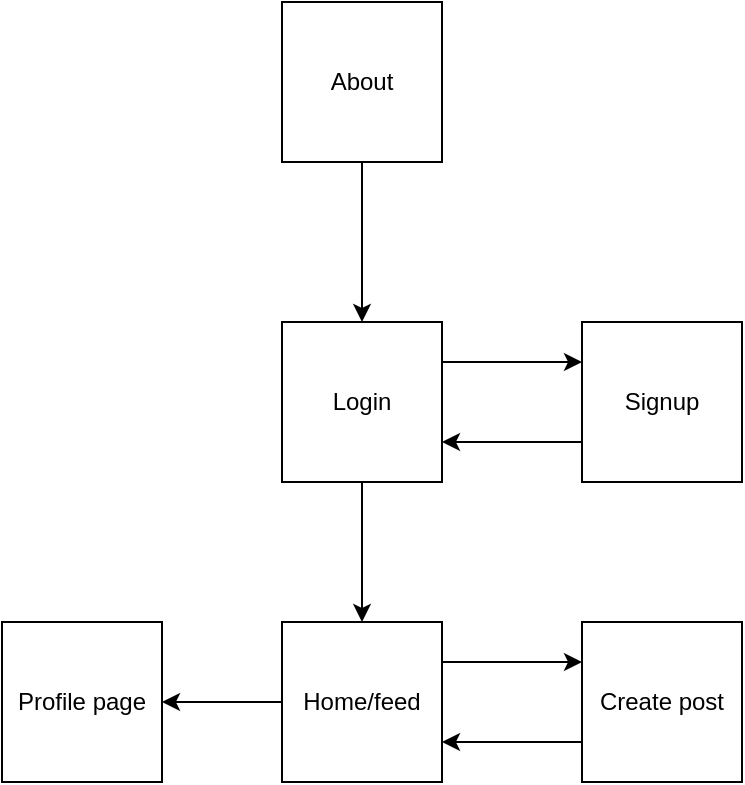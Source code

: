 <mxfile version="20.8.20" type="github" pages="2">
  <diagram name="Page-flow" id="tv-1fRhKRmWAG3hEdSQ7">
    <mxGraphModel dx="787" dy="616" grid="1" gridSize="10" guides="1" tooltips="1" connect="1" arrows="1" fold="1" page="1" pageScale="1" pageWidth="827" pageHeight="1169" math="0" shadow="0">
      <root>
        <mxCell id="0" />
        <mxCell id="1" parent="0" />
        <mxCell id="XF3re5rTB-hsOwSzjU_H-4" style="edgeStyle=orthogonalEdgeStyle;rounded=0;orthogonalLoop=1;jettySize=auto;html=1;" edge="1" parent="1" source="XF3re5rTB-hsOwSzjU_H-2" target="XF3re5rTB-hsOwSzjU_H-3">
          <mxGeometry relative="1" as="geometry" />
        </mxCell>
        <mxCell id="XF3re5rTB-hsOwSzjU_H-2" value="About" style="whiteSpace=wrap;html=1;aspect=fixed;" vertex="1" parent="1">
          <mxGeometry x="250" y="60" width="80" height="80" as="geometry" />
        </mxCell>
        <mxCell id="XF3re5rTB-hsOwSzjU_H-6" style="edgeStyle=orthogonalEdgeStyle;rounded=0;orthogonalLoop=1;jettySize=auto;html=1;" edge="1" parent="1" source="XF3re5rTB-hsOwSzjU_H-3" target="XF3re5rTB-hsOwSzjU_H-5">
          <mxGeometry relative="1" as="geometry">
            <Array as="points">
              <mxPoint x="360" y="240" />
              <mxPoint x="360" y="240" />
            </Array>
          </mxGeometry>
        </mxCell>
        <mxCell id="XF3re5rTB-hsOwSzjU_H-10" style="edgeStyle=orthogonalEdgeStyle;rounded=0;orthogonalLoop=1;jettySize=auto;html=1;" edge="1" parent="1" source="XF3re5rTB-hsOwSzjU_H-3" target="XF3re5rTB-hsOwSzjU_H-9">
          <mxGeometry relative="1" as="geometry" />
        </mxCell>
        <mxCell id="XF3re5rTB-hsOwSzjU_H-3" value="Login" style="whiteSpace=wrap;html=1;aspect=fixed;" vertex="1" parent="1">
          <mxGeometry x="250" y="220" width="80" height="80" as="geometry" />
        </mxCell>
        <mxCell id="XF3re5rTB-hsOwSzjU_H-8" style="edgeStyle=orthogonalEdgeStyle;rounded=0;orthogonalLoop=1;jettySize=auto;html=1;" edge="1" parent="1" source="XF3re5rTB-hsOwSzjU_H-5" target="XF3re5rTB-hsOwSzjU_H-3">
          <mxGeometry relative="1" as="geometry">
            <Array as="points">
              <mxPoint x="370" y="280" />
              <mxPoint x="370" y="280" />
            </Array>
          </mxGeometry>
        </mxCell>
        <mxCell id="XF3re5rTB-hsOwSzjU_H-5" value="Signup" style="whiteSpace=wrap;html=1;aspect=fixed;" vertex="1" parent="1">
          <mxGeometry x="400" y="220" width="80" height="80" as="geometry" />
        </mxCell>
        <mxCell id="XF3re5rTB-hsOwSzjU_H-12" style="edgeStyle=orthogonalEdgeStyle;rounded=0;orthogonalLoop=1;jettySize=auto;html=1;" edge="1" parent="1" source="XF3re5rTB-hsOwSzjU_H-9" target="XF3re5rTB-hsOwSzjU_H-11">
          <mxGeometry relative="1" as="geometry">
            <Array as="points">
              <mxPoint x="370" y="390" />
              <mxPoint x="370" y="390" />
            </Array>
          </mxGeometry>
        </mxCell>
        <mxCell id="XF3re5rTB-hsOwSzjU_H-16" style="edgeStyle=orthogonalEdgeStyle;rounded=0;orthogonalLoop=1;jettySize=auto;html=1;" edge="1" parent="1" source="XF3re5rTB-hsOwSzjU_H-9" target="XF3re5rTB-hsOwSzjU_H-15">
          <mxGeometry relative="1" as="geometry" />
        </mxCell>
        <mxCell id="XF3re5rTB-hsOwSzjU_H-9" value="Home/feed" style="whiteSpace=wrap;html=1;aspect=fixed;" vertex="1" parent="1">
          <mxGeometry x="250" y="370" width="80" height="80" as="geometry" />
        </mxCell>
        <mxCell id="XF3re5rTB-hsOwSzjU_H-13" style="edgeStyle=orthogonalEdgeStyle;rounded=0;orthogonalLoop=1;jettySize=auto;html=1;" edge="1" parent="1" source="XF3re5rTB-hsOwSzjU_H-11" target="XF3re5rTB-hsOwSzjU_H-9">
          <mxGeometry relative="1" as="geometry">
            <Array as="points">
              <mxPoint x="360" y="430" />
              <mxPoint x="360" y="430" />
            </Array>
          </mxGeometry>
        </mxCell>
        <mxCell id="XF3re5rTB-hsOwSzjU_H-11" value="Create post" style="whiteSpace=wrap;html=1;aspect=fixed;" vertex="1" parent="1">
          <mxGeometry x="400" y="370" width="80" height="80" as="geometry" />
        </mxCell>
        <mxCell id="XF3re5rTB-hsOwSzjU_H-15" value="Profile page" style="whiteSpace=wrap;html=1;aspect=fixed;" vertex="1" parent="1">
          <mxGeometry x="110" y="370" width="80" height="80" as="geometry" />
        </mxCell>
      </root>
    </mxGraphModel>
  </diagram>
  <diagram id="KaZuoaODfeQHSQhIOXnh" name="Api">
    <mxGraphModel dx="885" dy="693" grid="1" gridSize="10" guides="1" tooltips="1" connect="1" arrows="1" fold="1" page="1" pageScale="1" pageWidth="827" pageHeight="1169" math="0" shadow="0">
      <root>
        <mxCell id="0" />
        <mxCell id="1" parent="0" />
        <mxCell id="gZDjJ3JF_Iqb5NZqJBhA-4" value="DB" style="rhombus;whiteSpace=wrap;html=1;" vertex="1" parent="1">
          <mxGeometry x="84" y="256" width="80" height="80" as="geometry" />
        </mxCell>
        <mxCell id="gZDjJ3JF_Iqb5NZqJBhA-23" style="edgeStyle=orthogonalEdgeStyle;rounded=0;orthogonalLoop=1;jettySize=auto;html=1;" edge="1" parent="1" source="gZDjJ3JF_Iqb5NZqJBhA-7" target="gZDjJ3JF_Iqb5NZqJBhA-4">
          <mxGeometry relative="1" as="geometry" />
        </mxCell>
        <mxCell id="gZDjJ3JF_Iqb5NZqJBhA-7" value="StorageCommunicator" style="swimlane;fontStyle=0;childLayout=stackLayout;horizontal=1;startSize=30;horizontalStack=0;resizeParent=1;resizeParentMax=0;resizeLast=0;collapsible=1;marginBottom=0;whiteSpace=wrap;html=1;" vertex="1" parent="1">
          <mxGeometry x="224" y="236" width="140" height="120" as="geometry" />
        </mxCell>
        <mxCell id="gZDjJ3JF_Iqb5NZqJBhA-8" value="Item 1" style="text;strokeColor=none;fillColor=none;align=left;verticalAlign=middle;spacingLeft=4;spacingRight=4;overflow=hidden;points=[[0,0.5],[1,0.5]];portConstraint=eastwest;rotatable=0;whiteSpace=wrap;html=1;" vertex="1" parent="gZDjJ3JF_Iqb5NZqJBhA-7">
          <mxGeometry y="30" width="140" height="30" as="geometry" />
        </mxCell>
        <mxCell id="gZDjJ3JF_Iqb5NZqJBhA-9" value="Item 2" style="text;strokeColor=none;fillColor=none;align=left;verticalAlign=middle;spacingLeft=4;spacingRight=4;overflow=hidden;points=[[0,0.5],[1,0.5]];portConstraint=eastwest;rotatable=0;whiteSpace=wrap;html=1;" vertex="1" parent="gZDjJ3JF_Iqb5NZqJBhA-7">
          <mxGeometry y="60" width="140" height="30" as="geometry" />
        </mxCell>
        <mxCell id="gZDjJ3JF_Iqb5NZqJBhA-10" value="Item 3" style="text;strokeColor=none;fillColor=none;align=left;verticalAlign=middle;spacingLeft=4;spacingRight=4;overflow=hidden;points=[[0,0.5],[1,0.5]];portConstraint=eastwest;rotatable=0;whiteSpace=wrap;html=1;" vertex="1" parent="gZDjJ3JF_Iqb5NZqJBhA-7">
          <mxGeometry y="90" width="140" height="30" as="geometry" />
        </mxCell>
        <mxCell id="gZDjJ3JF_Iqb5NZqJBhA-24" style="edgeStyle=orthogonalEdgeStyle;rounded=0;orthogonalLoop=1;jettySize=auto;html=1;exitX=0.5;exitY=0;exitDx=0;exitDy=0;" edge="1" parent="1" source="gZDjJ3JF_Iqb5NZqJBhA-11" target="gZDjJ3JF_Iqb5NZqJBhA-7">
          <mxGeometry relative="1" as="geometry" />
        </mxCell>
        <mxCell id="gZDjJ3JF_Iqb5NZqJBhA-11" value="LoginValidator" style="swimlane;fontStyle=0;childLayout=stackLayout;horizontal=1;startSize=30;horizontalStack=0;resizeParent=1;resizeParentMax=0;resizeLast=0;collapsible=1;marginBottom=0;whiteSpace=wrap;html=1;" vertex="1" parent="1">
          <mxGeometry x="224" y="416" width="140" height="120" as="geometry" />
        </mxCell>
        <mxCell id="gZDjJ3JF_Iqb5NZqJBhA-12" value="Item 1" style="text;strokeColor=none;fillColor=none;align=left;verticalAlign=middle;spacingLeft=4;spacingRight=4;overflow=hidden;points=[[0,0.5],[1,0.5]];portConstraint=eastwest;rotatable=0;whiteSpace=wrap;html=1;" vertex="1" parent="gZDjJ3JF_Iqb5NZqJBhA-11">
          <mxGeometry y="30" width="140" height="30" as="geometry" />
        </mxCell>
        <mxCell id="gZDjJ3JF_Iqb5NZqJBhA-13" value="Item 2" style="text;strokeColor=none;fillColor=none;align=left;verticalAlign=middle;spacingLeft=4;spacingRight=4;overflow=hidden;points=[[0,0.5],[1,0.5]];portConstraint=eastwest;rotatable=0;whiteSpace=wrap;html=1;" vertex="1" parent="gZDjJ3JF_Iqb5NZqJBhA-11">
          <mxGeometry y="60" width="140" height="30" as="geometry" />
        </mxCell>
        <mxCell id="gZDjJ3JF_Iqb5NZqJBhA-14" value="Item 3" style="text;strokeColor=none;fillColor=none;align=left;verticalAlign=middle;spacingLeft=4;spacingRight=4;overflow=hidden;points=[[0,0.5],[1,0.5]];portConstraint=eastwest;rotatable=0;whiteSpace=wrap;html=1;" vertex="1" parent="gZDjJ3JF_Iqb5NZqJBhA-11">
          <mxGeometry y="90" width="140" height="30" as="geometry" />
        </mxCell>
        <mxCell id="gZDjJ3JF_Iqb5NZqJBhA-36" style="edgeStyle=orthogonalEdgeStyle;rounded=0;orthogonalLoop=1;jettySize=auto;html=1;" edge="1" parent="1" source="gZDjJ3JF_Iqb5NZqJBhA-19" target="gZDjJ3JF_Iqb5NZqJBhA-29">
          <mxGeometry relative="1" as="geometry" />
        </mxCell>
        <mxCell id="gZDjJ3JF_Iqb5NZqJBhA-19" value="PostFactory" style="swimlane;fontStyle=0;childLayout=stackLayout;horizontal=1;startSize=30;horizontalStack=0;resizeParent=1;resizeParentMax=0;resizeLast=0;collapsible=1;marginBottom=0;whiteSpace=wrap;html=1;" vertex="1" parent="1">
          <mxGeometry x="424" y="416" width="140" height="120" as="geometry" />
        </mxCell>
        <mxCell id="gZDjJ3JF_Iqb5NZqJBhA-20" value="Item 1" style="text;strokeColor=none;fillColor=none;align=left;verticalAlign=middle;spacingLeft=4;spacingRight=4;overflow=hidden;points=[[0,0.5],[1,0.5]];portConstraint=eastwest;rotatable=0;whiteSpace=wrap;html=1;" vertex="1" parent="gZDjJ3JF_Iqb5NZqJBhA-19">
          <mxGeometry y="30" width="140" height="30" as="geometry" />
        </mxCell>
        <mxCell id="gZDjJ3JF_Iqb5NZqJBhA-21" value="Item 2" style="text;strokeColor=none;fillColor=none;align=left;verticalAlign=middle;spacingLeft=4;spacingRight=4;overflow=hidden;points=[[0,0.5],[1,0.5]];portConstraint=eastwest;rotatable=0;whiteSpace=wrap;html=1;" vertex="1" parent="gZDjJ3JF_Iqb5NZqJBhA-19">
          <mxGeometry y="60" width="140" height="30" as="geometry" />
        </mxCell>
        <mxCell id="gZDjJ3JF_Iqb5NZqJBhA-22" value="Item 3" style="text;strokeColor=none;fillColor=none;align=left;verticalAlign=middle;spacingLeft=4;spacingRight=4;overflow=hidden;points=[[0,0.5],[1,0.5]];portConstraint=eastwest;rotatable=0;whiteSpace=wrap;html=1;" vertex="1" parent="gZDjJ3JF_Iqb5NZqJBhA-19">
          <mxGeometry y="90" width="140" height="30" as="geometry" />
        </mxCell>
        <mxCell id="gZDjJ3JF_Iqb5NZqJBhA-27" style="edgeStyle=orthogonalEdgeStyle;rounded=0;orthogonalLoop=1;jettySize=auto;html=1;" edge="1" parent="1" source="gZDjJ3JF_Iqb5NZqJBhA-26" target="gZDjJ3JF_Iqb5NZqJBhA-11">
          <mxGeometry relative="1" as="geometry" />
        </mxCell>
        <mxCell id="gZDjJ3JF_Iqb5NZqJBhA-28" style="edgeStyle=orthogonalEdgeStyle;rounded=0;orthogonalLoop=1;jettySize=auto;html=1;" edge="1" parent="1" source="gZDjJ3JF_Iqb5NZqJBhA-26" target="gZDjJ3JF_Iqb5NZqJBhA-19">
          <mxGeometry relative="1" as="geometry" />
        </mxCell>
        <mxCell id="gZDjJ3JF_Iqb5NZqJBhA-26" value="API endpoint" style="rhombus;whiteSpace=wrap;html=1;" vertex="1" parent="1">
          <mxGeometry x="354" y="666" width="80" height="80" as="geometry" />
        </mxCell>
        <mxCell id="gZDjJ3JF_Iqb5NZqJBhA-37" style="edgeStyle=orthogonalEdgeStyle;rounded=0;orthogonalLoop=1;jettySize=auto;html=1;" edge="1" parent="1" source="gZDjJ3JF_Iqb5NZqJBhA-29" target="gZDjJ3JF_Iqb5NZqJBhA-7">
          <mxGeometry relative="1" as="geometry">
            <Array as="points">
              <mxPoint x="674" y="296" />
            </Array>
          </mxGeometry>
        </mxCell>
        <mxCell id="gZDjJ3JF_Iqb5NZqJBhA-29" value="PermissionsFilter" style="swimlane;fontStyle=0;childLayout=stackLayout;horizontal=1;startSize=30;horizontalStack=0;resizeParent=1;resizeParentMax=0;resizeLast=0;collapsible=1;marginBottom=0;whiteSpace=wrap;html=1;" vertex="1" parent="1">
          <mxGeometry x="604" y="416" width="140" height="120" as="geometry" />
        </mxCell>
        <mxCell id="gZDjJ3JF_Iqb5NZqJBhA-30" value="Item 1" style="text;strokeColor=none;fillColor=none;align=left;verticalAlign=middle;spacingLeft=4;spacingRight=4;overflow=hidden;points=[[0,0.5],[1,0.5]];portConstraint=eastwest;rotatable=0;whiteSpace=wrap;html=1;" vertex="1" parent="gZDjJ3JF_Iqb5NZqJBhA-29">
          <mxGeometry y="30" width="140" height="30" as="geometry" />
        </mxCell>
        <mxCell id="gZDjJ3JF_Iqb5NZqJBhA-31" value="Item 2" style="text;strokeColor=none;fillColor=none;align=left;verticalAlign=middle;spacingLeft=4;spacingRight=4;overflow=hidden;points=[[0,0.5],[1,0.5]];portConstraint=eastwest;rotatable=0;whiteSpace=wrap;html=1;" vertex="1" parent="gZDjJ3JF_Iqb5NZqJBhA-29">
          <mxGeometry y="60" width="140" height="30" as="geometry" />
        </mxCell>
        <mxCell id="gZDjJ3JF_Iqb5NZqJBhA-32" value="Item 3" style="text;strokeColor=none;fillColor=none;align=left;verticalAlign=middle;spacingLeft=4;spacingRight=4;overflow=hidden;points=[[0,0.5],[1,0.5]];portConstraint=eastwest;rotatable=0;whiteSpace=wrap;html=1;" vertex="1" parent="gZDjJ3JF_Iqb5NZqJBhA-29">
          <mxGeometry y="90" width="140" height="30" as="geometry" />
        </mxCell>
      </root>
    </mxGraphModel>
  </diagram>
</mxfile>
